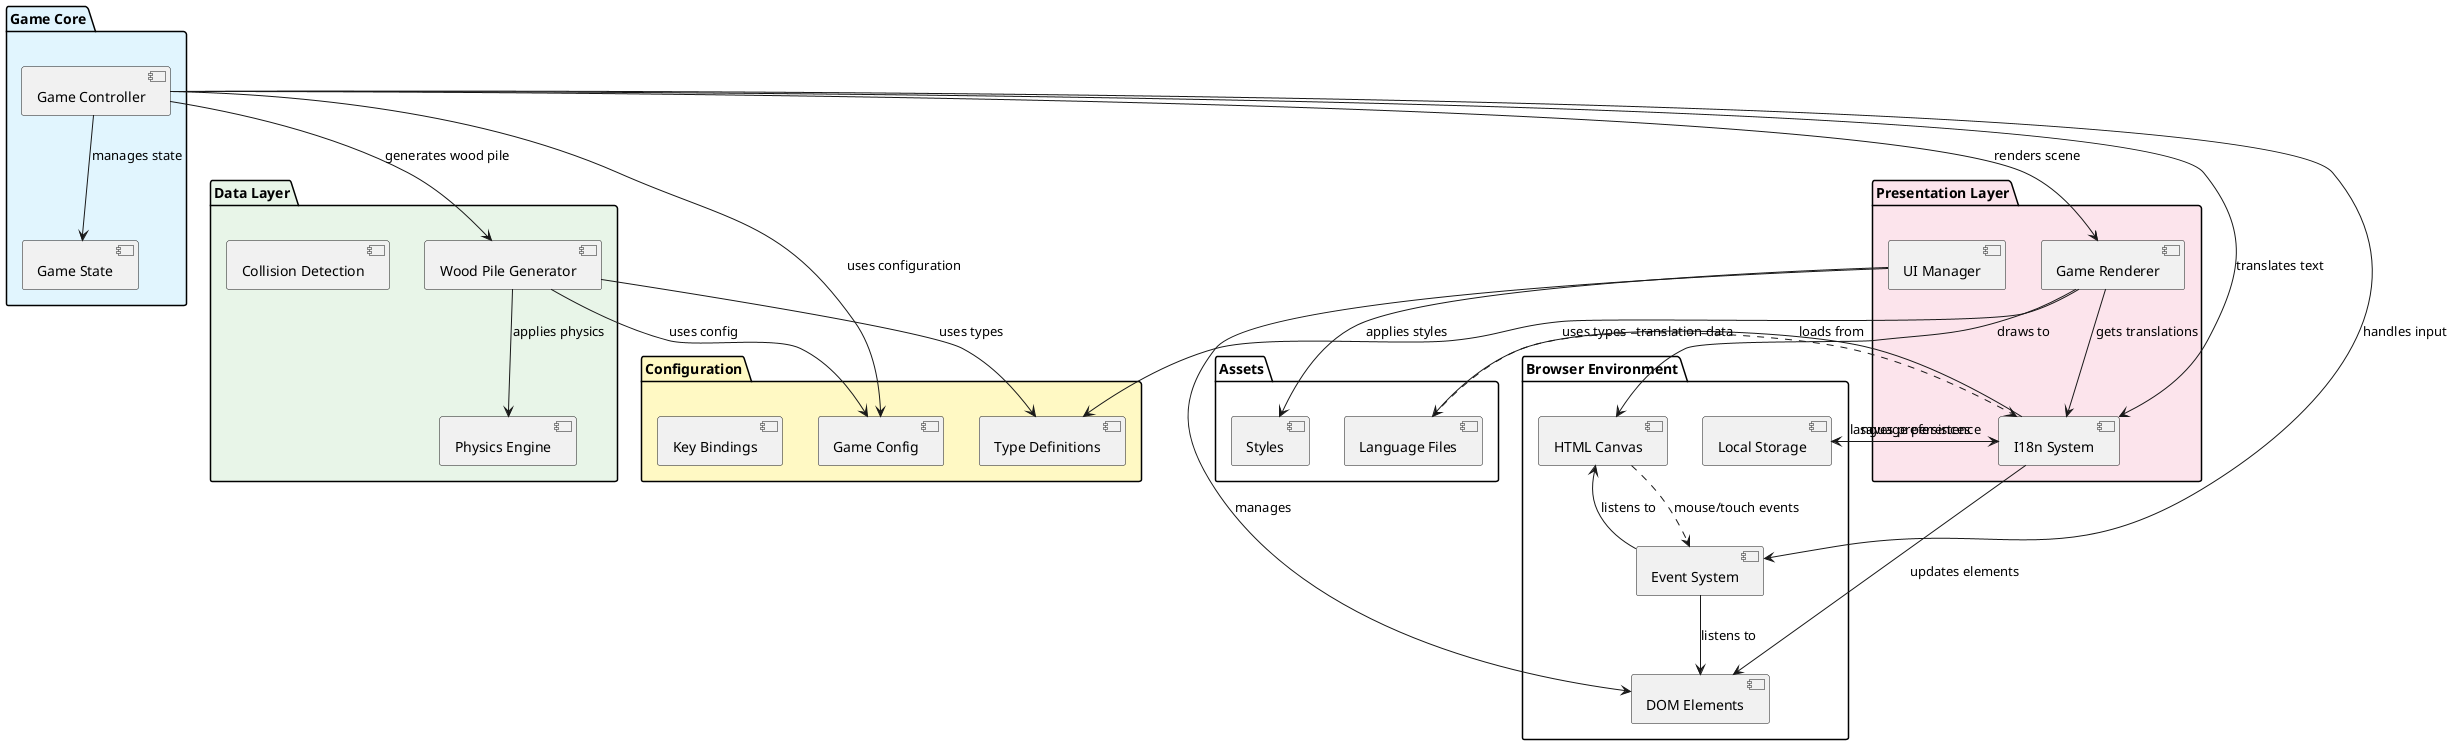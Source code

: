 @startuml Within_the_Woodpile_Components

!define LIGHTBLUE #E1F5FE
!define LIGHTGREEN #E8F5E8
!define LIGHTYELLOW #FFF9C4
!define LIGHTPINK #FCE4EC

package "Browser Environment" {
    [HTML Canvas] as Canvas
    [DOM Elements] as DOM
    [Local Storage] as Storage
    [Event System] as Events
}

package "Game Core" LIGHTBLUE {
    [Game Controller] as Game
    [Game State] as State
}

package "Data Layer" LIGHTGREEN {
    [Wood Pile Generator] as Generator
    [Collision Detection] as Collision
    [Physics Engine] as Physics
}

package "Presentation Layer" LIGHTPINK {
    [Game Renderer] as Renderer
    [I18n System] as I18n
    [UI Manager] as UI
}

package "Configuration" LIGHTYELLOW {
    [Game Config] as Config
    [Type Definitions] as Types
    [Key Bindings] as Keys
}

package "Assets" {
    [Language Files] as Lang
    [Styles] as CSS
}

' Dependencies
Game --> Generator : generates wood pile
Game --> Renderer : renders scene
Game --> I18n : translates text
Game --> State : manages state
Game --> Config : uses configuration
Game --> Events : handles input

Generator --> Types : uses types
Generator --> Config : uses config
Generator --> Physics : applies physics

Renderer --> Canvas : draws to
Renderer --> I18n : gets translations
Renderer --> Types : uses types

I18n --> Lang : loads from
I18n --> Storage : saves preferences
I18n --> DOM : updates elements

UI --> DOM : manages
UI --> CSS : applies styles

Events --> Canvas : listens to
Events --> DOM : listens to

' External interfaces
Canvas ..> Events : mouse/touch events
Storage ..> I18n : language persistence
Lang ..> I18n : translation data

@enduml